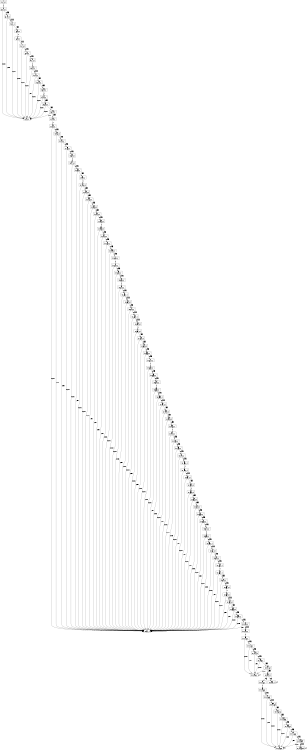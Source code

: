 digraph P {
size="8,5"
node [shape=box];
0 -> 0 [ label="1" ];
1 -> 2 [ label="1" ];
2 -> 0 [ label="0,001" ];
2 -> 3 [ label="0,999" ];
3 -> 0 [ label="0,001" ];
3 -> 4 [ label="0,999" ];
4 -> 0 [ label="0,001" ];
4 -> 5 [ label="0,999" ];
5 -> 6 [ label="1" ];
6 -> 0 [ label="0,001" ];
6 -> 7 [ label="0,999" ];
7 -> 0 [ label="0,001" ];
7 -> 8 [ label="0,999" ];
8 -> 0 [ label="0,001" ];
8 -> 9 [ label="0,999" ];
9 -> 10 [ label="1" ];
10 -> 0 [ label="0,001" ];
10 -> 11 [ label="0,999" ];
11 -> 0 [ label="0,001" ];
11 -> 12 [ label="0,999" ];
12 -> 0 [ label="0,001" ];
12 -> 13 [ label="0,999" ];
13 -> 14 [ label="1" ];
14 -> 0 [ label="0,001" ];
14 -> 15 [ label="0,999" ];
15 -> 0 [ label="0,001" ];
15 -> 16 [ label="0,999" ];
16 -> 0 [ label="0,001" ];
16 -> 18 [ label="0,999" ];
17 -> 17 [ label="1" ];
18 -> 19 [ label="1" ];
19 -> 17 [ label="0,001" ];
19 -> 20 [ label="0,999" ];
20 -> 17 [ label="0,001" ];
20 -> 21 [ label="0,999" ];
21 -> 17 [ label="0,001" ];
21 -> 22 [ label="0,999" ];
22 -> 17 [ label="0,001" ];
22 -> 23 [ label="0,999" ];
23 -> 24 [ label="1" ];
24 -> 17 [ label="0,001" ];
24 -> 25 [ label="0,999" ];
25 -> 17 [ label="0,001" ];
25 -> 26 [ label="0,999" ];
26 -> 27 [ label="1" ];
27 -> 17 [ label="0,001" ];
27 -> 28 [ label="0,999" ];
28 -> 17 [ label="0,001" ];
28 -> 29 [ label="0,999" ];
29 -> 17 [ label="0,001" ];
29 -> 30 [ label="0,999" ];
30 -> 17 [ label="0,001" ];
30 -> 31 [ label="0,999" ];
31 -> 17 [ label="0,001" ];
31 -> 32 [ label="0,999" ];
32 -> 33 [ label="1" ];
33 -> 17 [ label="0,001" ];
33 -> 34 [ label="0,999" ];
34 -> 17 [ label="0,001" ];
34 -> 35 [ label="0,999" ];
35 -> 17 [ label="0,001" ];
35 -> 36 [ label="0,999" ];
36 -> 17 [ label="0,001" ];
36 -> 37 [ label="0,999" ];
37 -> 38 [ label="1" ];
38 -> 17 [ label="0,001" ];
38 -> 39 [ label="0,999" ];
39 -> 17 [ label="0,001" ];
39 -> 40 [ label="0,999" ];
40 -> 41 [ label="1" ];
41 -> 17 [ label="0,001" ];
41 -> 42 [ label="0,999" ];
42 -> 17 [ label="0,001" ];
42 -> 43 [ label="0,999" ];
43 -> 17 [ label="0,001" ];
43 -> 44 [ label="0,999" ];
44 -> 17 [ label="0,001" ];
44 -> 45 [ label="0,999" ];
45 -> 17 [ label="0,001" ];
45 -> 46 [ label="0,999" ];
46 -> 47 [ label="1" ];
47 -> 17 [ label="0,001" ];
47 -> 48 [ label="0,999" ];
48 -> 17 [ label="0,001" ];
48 -> 49 [ label="0,999" ];
49 -> 17 [ label="0,001" ];
49 -> 50 [ label="0,999" ];
50 -> 17 [ label="0,001" ];
50 -> 51 [ label="0,999" ];
51 -> 52 [ label="1" ];
52 -> 17 [ label="0,001" ];
52 -> 53 [ label="0,999" ];
53 -> 17 [ label="0,001" ];
53 -> 54 [ label="0,999" ];
54 -> 55 [ label="1" ];
55 -> 17 [ label="0,001" ];
55 -> 56 [ label="0,999" ];
56 -> 17 [ label="0,001" ];
56 -> 57 [ label="0,999" ];
57 -> 17 [ label="0,001" ];
57 -> 58 [ label="0,999" ];
58 -> 17 [ label="0,001" ];
58 -> 59 [ label="0,999" ];
59 -> 17 [ label="0,001" ];
59 -> 60 [ label="0,999" ];
60 -> 61 [ label="1" ];
61 -> 17 [ label="0,001" ];
61 -> 62 [ label="0,999" ];
62 -> 17 [ label="0,001" ];
62 -> 63 [ label="0,999" ];
63 -> 17 [ label="0,001" ];
63 -> 64 [ label="0,999" ];
64 -> 17 [ label="0,001" ];
64 -> 65 [ label="0,999" ];
65 -> 66 [ label="1" ];
66 -> 17 [ label="0,001" ];
66 -> 67 [ label="0,999" ];
67 -> 17 [ label="0,001" ];
67 -> 68 [ label="0,999" ];
68 -> 69 [ label="1" ];
69 -> 17 [ label="0,001" ];
69 -> 70 [ label="0,999" ];
70 -> 17 [ label="0,001" ];
70 -> 71 [ label="0,999" ];
71 -> 17 [ label="0,001" ];
71 -> 72 [ label="0,999" ];
72 -> 17 [ label="0,001" ];
72 -> 73 [ label="0,999" ];
73 -> 17 [ label="0,001" ];
73 -> 74 [ label="0,999" ];
74 -> 75 [ label="1" ];
75 -> 17 [ label="0,001" ];
75 -> 76 [ label="0,999" ];
76 -> 17 [ label="0,001" ];
76 -> 77 [ label="0,999" ];
77 -> 17 [ label="0,001" ];
77 -> 78 [ label="0,999" ];
78 -> 17 [ label="0,001" ];
78 -> 79 [ label="0,999" ];
79 -> 80 [ label="1" ];
80 -> 17 [ label="0,001" ];
80 -> 81 [ label="0,999" ];
81 -> 17 [ label="0,001" ];
81 -> 82 [ label="0,999" ];
82 -> 83 [ label="1" ];
83 -> 17 [ label="0,001" ];
83 -> 84 [ label="0,999" ];
84 -> 17 [ label="0,001" ];
84 -> 85 [ label="0,999" ];
85 -> 17 [ label="0,001" ];
85 -> 86 [ label="0,999" ];
86 -> 17 [ label="0,001" ];
86 -> 87 [ label="0,999" ];
87 -> 17 [ label="0,001" ];
87 -> 89 [ label="0,999" ];
88 -> 88 [ label="1" ];
89 -> 90 [ label="1" ];
90 -> 88 [ label="0,001" ];
90 -> 91 [ label="0,999" ];
91 -> 88 [ label="0,001" ];
91 -> 92 [ label="0,999" ];
92 -> 88 [ label="0,001" ];
92 -> 93 [ label="0,999" ];
93 -> 88 [ label="0,001" ];
93 -> 94 [ label="0,999" ];
94 -> 88 [ label="0,001" ];
94 -> 95 [ label="0,999" ];
95 -> 97 [ label="0,5" ];
95 -> 107 [ label="0,5" ];
96 -> 96 [ label="1" ];
97 -> 98 [ label="1" ];
98 -> 96 [ label="0,001" ];
98 -> 99 [ label="0,999" ];
99 -> 96 [ label="0,001" ];
99 -> 100 [ label="0,999" ];
100 -> 96 [ label="0,001" ];
100 -> 101 [ label="0,999" ];
101 -> 96 [ label="0,001" ];
101 -> 102 [ label="0,999" ];
102 -> 96 [ label="0,001" ];
102 -> 103 [ label="0,999" ];
103 -> 96 [ label="0,001" ];
103 -> 104 [ label="0,999" ];
104 -> 96 [ label="0,001" ];
104 -> 105 [ label="0,999" ];
105 -> 96 [ label="0,001" ];
105 -> 106 [ label="0,999" ];
106 -> 106 [ label="1" ];
107 -> 107 [ label="1" ];
0 [label="0\n(0,1,1,1)"];
1 [label="1\n(1,1,1,1)"];
2 [label="2\n(2,1,1,1)"];
3 [label="3\n(3,1,1,1)"];
4 [label="4\n(4,1,1,1)"];
5 [label="5\n(5,1,1,1)"];
6 [label="6\n(6,1,1,1)"];
7 [label="7\n(7,1,1,1)"];
8 [label="8\n(8,1,1,1)"];
9 [label="9\n(9,1,1,1)"];
10 [label="10\n(10,1,1,1)"];
11 [label="11\n(11,1,1,1)"];
12 [label="12\n(12,1,1,1)"];
13 [label="13\n(13,1,1,1)"];
14 [label="14\n(14,1,1,1)"];
15 [label="15\n(15,1,1,1)"];
16 [label="16\n(16,1,1,1)"];
17 [label="17\n(17,0,1,1)"];
18 [label="18\n(17,1,1,1)"];
19 [label="19\n(17,2,1,1)"];
20 [label="20\n(17,3,1,1)"];
21 [label="21\n(17,4,1,1)"];
22 [label="22\n(17,5,1,1)"];
23 [label="23\n(17,6,1,1)"];
24 [label="24\n(17,7,1,1)"];
25 [label="25\n(17,8,1,1)"];
26 [label="26\n(17,9,1,1)"];
27 [label="27\n(17,10,1,1)"];
28 [label="28\n(17,11,1,1)"];
29 [label="29\n(17,12,1,1)"];
30 [label="30\n(17,13,1,1)"];
31 [label="31\n(17,14,1,1)"];
32 [label="32\n(17,15,1,1)"];
33 [label="33\n(17,16,1,1)"];
34 [label="34\n(17,17,1,1)"];
35 [label="35\n(17,18,1,1)"];
36 [label="36\n(17,19,1,1)"];
37 [label="37\n(17,20,1,1)"];
38 [label="38\n(17,21,1,1)"];
39 [label="39\n(17,22,1,1)"];
40 [label="40\n(17,23,1,1)"];
41 [label="41\n(17,24,1,1)"];
42 [label="42\n(17,25,1,1)"];
43 [label="43\n(17,26,1,1)"];
44 [label="44\n(17,27,1,1)"];
45 [label="45\n(17,28,1,1)"];
46 [label="46\n(17,29,1,1)"];
47 [label="47\n(17,30,1,1)"];
48 [label="48\n(17,31,1,1)"];
49 [label="49\n(17,32,1,1)"];
50 [label="50\n(17,33,1,1)"];
51 [label="51\n(17,34,1,1)"];
52 [label="52\n(17,35,1,1)"];
53 [label="53\n(17,36,1,1)"];
54 [label="54\n(17,37,1,1)"];
55 [label="55\n(17,38,1,1)"];
56 [label="56\n(17,39,1,1)"];
57 [label="57\n(17,40,1,1)"];
58 [label="58\n(17,41,1,1)"];
59 [label="59\n(17,42,1,1)"];
60 [label="60\n(17,43,1,1)"];
61 [label="61\n(17,44,1,1)"];
62 [label="62\n(17,45,1,1)"];
63 [label="63\n(17,46,1,1)"];
64 [label="64\n(17,47,1,1)"];
65 [label="65\n(17,48,1,1)"];
66 [label="66\n(17,49,1,1)"];
67 [label="67\n(17,50,1,1)"];
68 [label="68\n(17,51,1,1)"];
69 [label="69\n(17,52,1,1)"];
70 [label="70\n(17,53,1,1)"];
71 [label="71\n(17,54,1,1)"];
72 [label="72\n(17,55,1,1)"];
73 [label="73\n(17,56,1,1)"];
74 [label="74\n(17,57,1,1)"];
75 [label="75\n(17,58,1,1)"];
76 [label="76\n(17,59,1,1)"];
77 [label="77\n(17,60,1,1)"];
78 [label="78\n(17,61,1,1)"];
79 [label="79\n(17,62,1,1)"];
80 [label="80\n(17,63,1,1)"];
81 [label="81\n(17,64,1,1)"];
82 [label="82\n(17,65,1,1)"];
83 [label="83\n(17,66,1,1)"];
84 [label="84\n(17,67,1,1)"];
85 [label="85\n(17,68,1,1)"];
86 [label="86\n(17,69,1,1)"];
87 [label="87\n(17,70,1,1)"];
88 [label="88\n(17,71,0,1)"];
89 [label="89\n(17,71,1,1)"];
90 [label="90\n(17,71,2,1)"];
91 [label="91\n(17,71,3,1)"];
92 [label="92\n(17,71,4,1)"];
93 [label="93\n(17,71,5,1)"];
94 [label="94\n(17,71,6,1)"];
95 [label="95\n(17,71,7,1)"];
96 [label="96\n(17,71,8,0)"];
97 [label="97\n(17,71,8,1)"];
98 [label="98\n(17,71,8,2)"];
99 [label="99\n(17,71,8,3)"];
100 [label="100\n(17,71,8,4)"];
101 [label="101\n(17,71,8,5)"];
102 [label="102\n(17,71,8,6)"];
103 [label="103\n(17,71,8,7)"];
104 [label="104\n(17,71,8,8)"];
105 [label="105\n(17,71,8,9)"];
106 [label="106\n(17,71,8,10)"];
107 [label="107\n(17,71,9,1)"];
}
